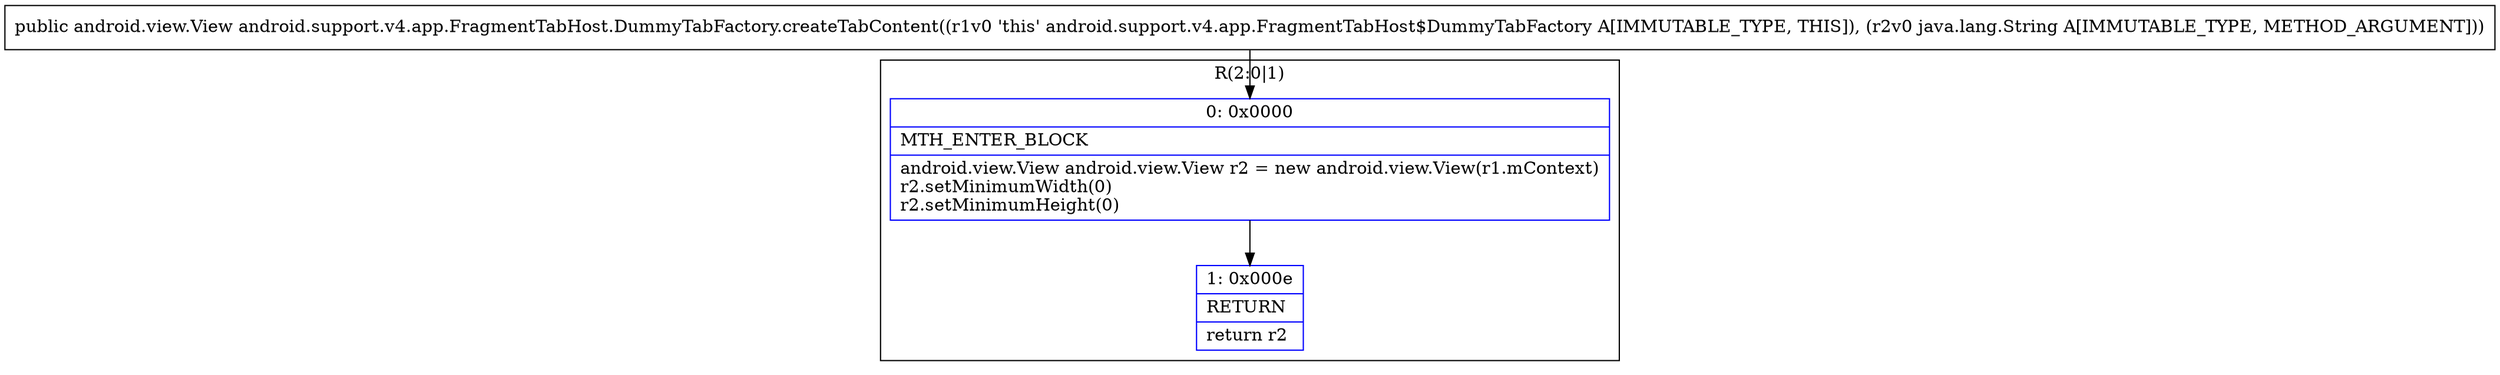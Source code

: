 digraph "CFG forandroid.support.v4.app.FragmentTabHost.DummyTabFactory.createTabContent(Ljava\/lang\/String;)Landroid\/view\/View;" {
subgraph cluster_Region_600854655 {
label = "R(2:0|1)";
node [shape=record,color=blue];
Node_0 [shape=record,label="{0\:\ 0x0000|MTH_ENTER_BLOCK\l|android.view.View android.view.View r2 = new android.view.View(r1.mContext)\lr2.setMinimumWidth(0)\lr2.setMinimumHeight(0)\l}"];
Node_1 [shape=record,label="{1\:\ 0x000e|RETURN\l|return r2\l}"];
}
MethodNode[shape=record,label="{public android.view.View android.support.v4.app.FragmentTabHost.DummyTabFactory.createTabContent((r1v0 'this' android.support.v4.app.FragmentTabHost$DummyTabFactory A[IMMUTABLE_TYPE, THIS]), (r2v0 java.lang.String A[IMMUTABLE_TYPE, METHOD_ARGUMENT])) }"];
MethodNode -> Node_0;
Node_0 -> Node_1;
}

